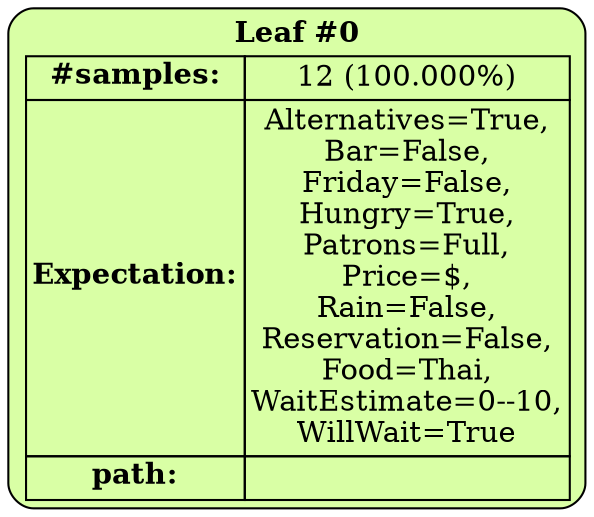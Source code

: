 digraph Restaurant {
	0	[fillcolor="#b3ff4c80",
		label=<<TABLE ALIGN="CENTER" VALIGN="MIDDLE" BORDER="0" CELLBORDER="0" CELLSPACING="0">
                            <TR>
                                <TD ALIGN="CENTER" VALIGN="MIDDLE" COLSPAN="2"><B>Leaf #0</B><BR/></TD>
                            </TR>
                                <TR>
                                    <TD BORDER="1" ALIGN="CENTER" VALIGN="MIDDLE"><B>#samples:</B></TD>
                                    <TD BORDER="1" ALIGN="CENTER" VALIGN="MIDDLE">12 (100.000%)</TD>
                                </TR>
                                <TR>
                                    <TD BORDER="1" ALIGN="CENTER" VALIGN="MIDDLE"><B>Expectation:</B></TD>
                                    <TD BORDER="1" ALIGN="CENTER" VALIGN="MIDDLE">Alternatives=True,<BR/>Bar=False,<BR/>Friday=False,<BR/>Hungry=True,<BR/>Patrons=Full,<BR/>Price=$,<BR/>Rain=False,<BR/>Reservation=False,<BR/>Food=Thai,<BR/>WaitEstimate=0--10,<BR/>WillWait=True</TD>
                                </TR>
                                <TR>
                                    <TD BORDER="1" ROWSPAN="0" ALIGN="CENTER" VALIGN="MIDDLE"><B>path:</B></TD>
                                    <TD BORDER="1" ROWSPAN="0" ALIGN="CENTER" VALIGN="MIDDLE"></TD>
                                </TR>
                                
                      </TABLE>>,
		shape=box,
		style="rounded,filled"];
}
